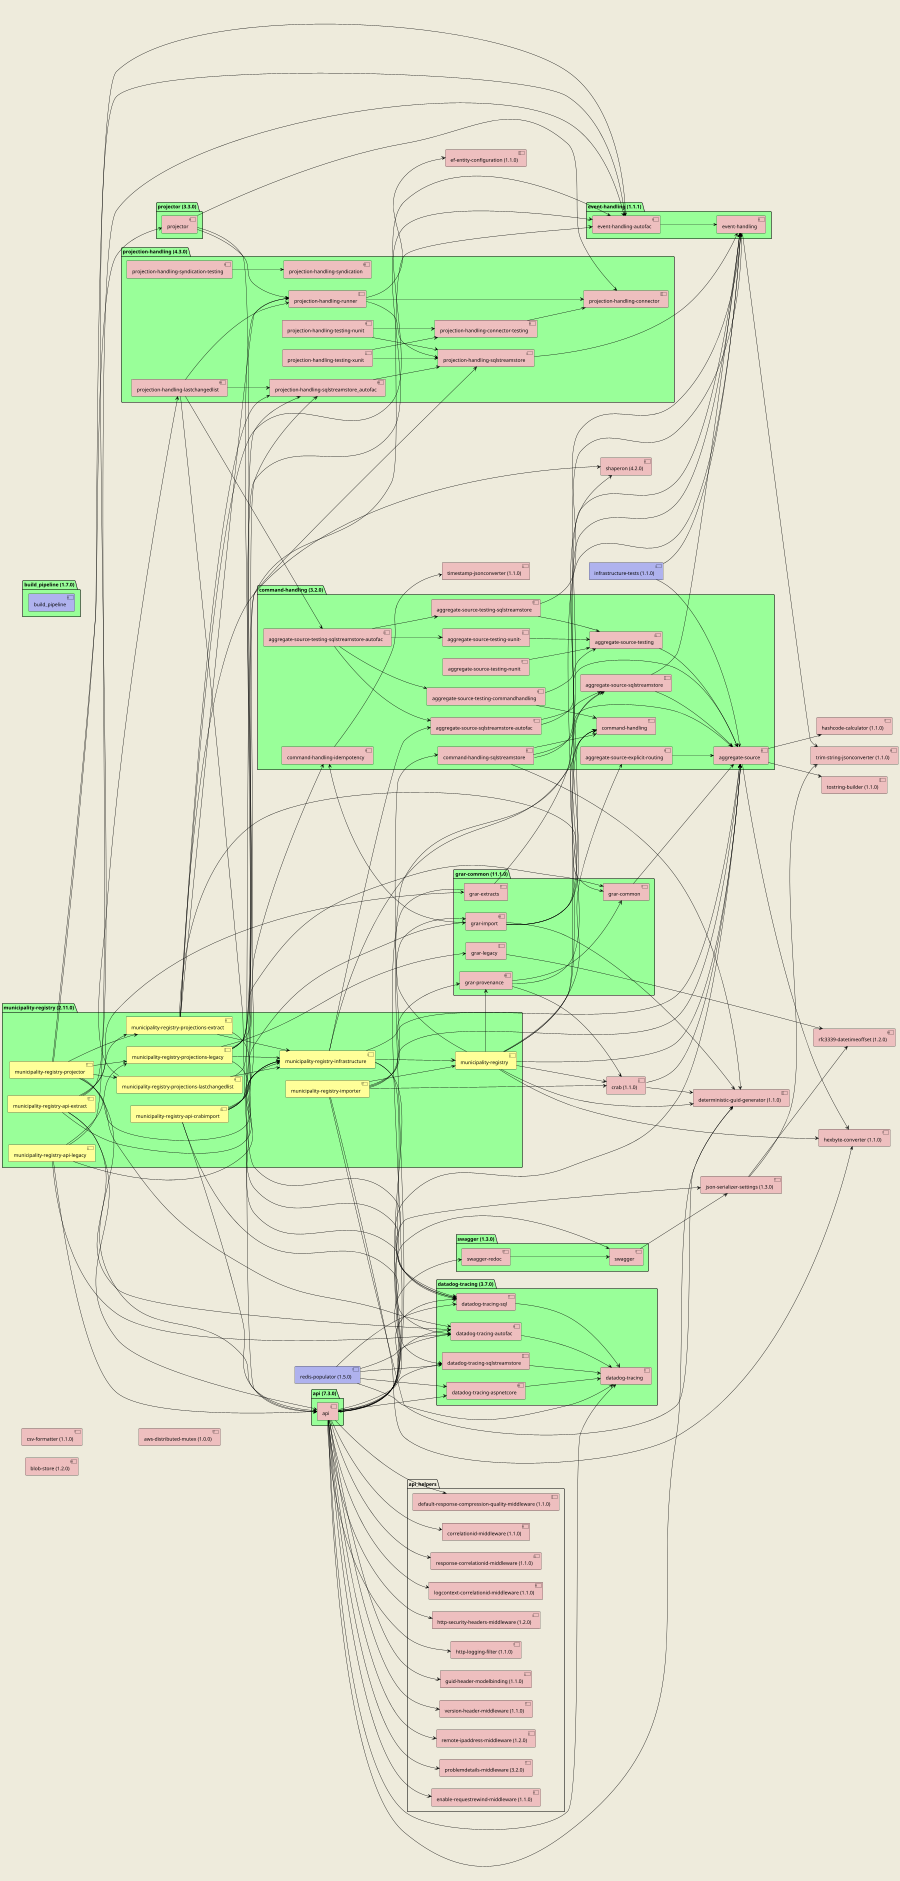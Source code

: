 @startuml Component Dependencies

hide stereotype
'skinparam linetype ortho
skinparam backgroundColor #EEEBDC
'skinparam handwritten true
scale 900 width
left to right direction

skinparam {
  note {
    borderColor black
    backgroundColor #FAF0E6
  }

  usecase {
    arrowColor black
  }

  component {
    borderColor black
    backgroundColor #9dd7fb
    fontColor #444
  }
}

skinparam component<<tool>> {
  backgroundColor #AFB2EE
  fontColor black
}

skinparam component<<library>> {
  backgroundColor #EEBFBF
  fontColor black
}

skinparam component<<registry>> {
  backgroundColor #FFFF99
  fontColor black
}

skinparam package<<nuget>> {
  backgroundColor #99FF99
}

'.NET Core 2.2.6
'.NET Core SDK 2.2.401

package build_pipeline_sln as "build_pipeline (1.7.0)"<<nuget>> {
  'https://github.com/Informatievlaanderen/build-pipeline
  'Contains generic files for all Basisregisters Vlaanderen pipelines.
  component build_pipeline as "build_pipeline"<<tool>>
}

component tostring_builder as "tostring-builder (1.1.0)"<<library>>
'https://github.com/Informatievlaanderen/tostring-builder
'Easily customize ToString of objects.

component timestamp_jsonconverter as "timestamp-jsonconverter (1.1.0)"<<library>>
'https://github.com/Informatievlaanderen/timestamp-jsonconverter
'JSON.NET converter for parsing timestamps in Zulu time.

component csv_formatter as "csv-formatter (1.1.0)"<<library>>
'https://github.com/Informatievlaanderen/csv-formatter
'ASP.NET Core MVC CSV formatter.

component trim_string_jsonconverter as "trim-string-jsonconverter (1.1.0)"<<library>>
'https://github.com/Informatievlaanderen/trim-string-jsonconverter
'JSON.NET converter for trimming and removing duplicate spaces in strings.

component deterministic_guid_generator as "deterministic-guid-generator (1.1.0)"<<library>>
'https://github.com/Informatievlaanderen/deterministic-guid-generator
'Create a deterministic GUID based on namespace Guid, a string and an optional version.

component hexbyte_converter as "hexbyte-converter (1.1.0)"<<library>>
'https://github.com/Informatievlaanderen/hexbyte-converter
'Easily convert between byte array and hex strings.

component hashcode_calculator as "hashcode-calculator (1.1.0)"<<library>>
'https://github.com/Informatievlaanderen/hashcode-calculator
'Calculates hashcode based on given fields.

package api_helpers <<Rectangle>> {
  component default_response_compression_quality_middleware as "default-response-compression-quality-middleware (1.1.0)"<<library>>
  'https://github.com/Informatievlaanderen/default-response-compression-quality-middleware
  'ASP.NET Core MVC Middleware to define default compression quality priorities.

  component correlationid_middleware as "correlationid-middleware (1.1.0)"<<library>>
  'https://github.com/Informatievlaanderen/correlationid-middleware
  'Middleware component which adds a correlation id as a claim for the user on the request context.

  component response_correlationid_middleware as "response-correlationid-middleware (1.1.0)"<<library>>
  'https://github.com/Informatievlaanderen/response-correlationid-middleware
  'ASP.NET Core MVC Middleware to add an 'x-correlation-id' header to all responses.

  component logcontext_correlationid_middleware as "logcontext-correlationid-middleware (1.1.0)"<<library>>
  'https://github.com/Informatievlaanderen/logcontext-correlationid-middleware
  'Middleware component which adds the correlation id to the Serilog LogContext.

  component http_security_headers_middleware as "http-security-headers-middleware (1.2.0)"<<library>>
  'https://github.com/Informatievlaanderen/http-security-headers-middleware
  'Middleware component which replaces and adds common security related http headers.

  component http_logging_filter as "http-logging-filter (1.1.0)"<<library>>
  'https://github.com/Informatievlaanderen/http-logging-filter
  'A filter which logs HTTP calls. By default logs POST and PUT.

  component guid_header_modelbinding as "guid-header-modelbinding (1.1.0)"<<library>>
  'https://github.com/Informatievlaanderen/guid-header-modelbinding
  'An MVC ModelBinder for GUID type or GUID as string, which also looks in the header.

  component version_header_middleware as "version-header-middleware (1.1.0)"<<library>>
  'https://github.com/Informatievlaanderen/version-header-middleware
  'ASP.NET Core MVC Middleware to add a 'x-basisregister-version' header to the response containing the assembly version.

  component remote_ipaddress_middleware as "remote-ipaddress-middleware (1.2.0)"<<library>>
  'https://github.com/Informatievlaanderen/remote-ipaddress-middleware
  'Middleware component which adds a the remote IP id as a claim for the user on the request context.

  component problemdetails_middleware as "problemdetails-middleware (3.2.0)"<<library>>
  'https://github.com/Informatievlaanderen/problemdetails-middleware
  'Error handling middleware, using RFC7807.

  component enable_requestrewind_middleware as "enable-requestrewind-middleware (1.1.0)"<<library>>
  'https://github.com/Informatievlaanderen/enable-requestrewind-middleware
  'Middleware component which enables rewinding of requests in order to help other middlewares.
}

component ef_entity_configuration as "ef-entity-configuration (1.1.0)"<<library>>
'https://github.com/Informatievlaanderen/ef-entity-configuration
'Auto discover IEntityTypeConfiguration classes.

component blob_store as "blob-store (1.2.0)"<<library>>
'https://github.com/Informatievlaanderen/blob-store
'Blob storage abstraction for SQL Server, AWSS3, Memory.

component shaperon as "shaperon (4.2.0)"<<library>>
'https://github.com/Informatievlaanderen/shaperon
'Lightweight dbase and shape record handling.

component aws_distributed_mutex as "aws-distributed-mutex (1.0.0)"<<library>>
'https://github.com/Informatievlaanderen/aws-distributed-mutex
'A distributed lock (mutex) implementation for AWS using DynamoDB.

'TODO: Fix build and update version number
component rfc3339_datetimeoffset as "rfc3339-datetimeoffset (1.2.0)"<<library>>
'https://github.com/Informatievlaanderen/rfc3339-datetimeoffset
'RFC 3339 DateTimeOffset.

package datadog_tracing_sln as "datadog-tracing (3.7.0)"<<nuget>> {
  'https://github.com/Informatievlaanderen/datadog-tracing
  'A C# Implementation of Data Dog Tracing

  component datadog_tracing as "datadog-tracing"<<library>>
  component datadog_tracing_aspnetcore as "datadog-tracing-aspnetcore"<<library>>
  component datadog_tracing_sql as "datadog-tracing-sql"<<library>>
  component datadog_tracing_sqlstreamstore as "datadog-tracing-sqlstreamstore"<<library>>
  component datadog_tracing_autofac as "datadog-tracing-autofac"<<library>>

  datadog_tracing_autofac --> datadog_tracing
  datadog_tracing_aspnetcore --> datadog_tracing
  datadog_tracing_sql --> datadog_tracing
  datadog_tracing_sqlstreamstore --> datadog_tracing
}

package event_handling_sln as "event-handling (1.1.1)"<<nuget>> {
  'https://github.com/Informatievlaanderen/event-handling
  'Lightweight event handling infrastructure.

  component event_handling as "event-handling"<<library>>
  component event_handling_autofac as "event-handling-autofac"<<library>>

  event_handling --> trim_string_jsonconverter
  event_handling_autofac --> event_handling
}

package command_handling_sln as "command-handling (3.2.0)"<<nuget>> {
  'https://github.com/Informatievlaanderen/command-handling
  'Lightweight infrastructure for doing command handling and eventsourcing using aggregates.

  component aggregate_source as "aggregate-source"<<library>>
  component aggregate_source_explicit_routing as "aggregate-source-explicit-routing"<<library>>
  component aggregate_source_sqlstreamstore as "aggregate-source-sqlstreamstore"<<library>>
  component aggregate_source_sqlstreamstore_autofac as "aggregate-source-sqlstreamstore-autofac"<<library>>
  component aggregate_source_testing as "aggregate-source-testing"<<library>>
  component aggregate_source_testing_commandhandling as "aggregate-source-testing-commandhandling"<<library>>
  component aggregate_source_testing_nunit as "aggregate-source-testing-nunit"<<library>>
  component aggregate_source_testing_sqlstreamstore as "aggregate-source-testing-sqlstreamstore"<<library>>
  component aggregate_source_testing_sqlstreamstore_autofac as "aggregate-source-testing-sqlstreamstore-autofac"<<library>>
  component aggregate_source_testing_xunit as "aggregate-source-testing-xunit-"<<library>>

  component command_handling as "command-handling"<<library>>
  component command_handling_sqlstreamstore as "command-handling-sqlstreamstore"<<library>>
  component command_handling_idempotency as "command-handling-idempotency"<<library>>

  aggregate_source --> hashcode_calculator
  aggregate_source --> hexbyte_converter
  aggregate_source --> tostring_builder

  aggregate_source_explicit_routing --> aggregate_source

  aggregate_source_sqlstreamstore --> aggregate_source
  aggregate_source_sqlstreamstore --> event_handling

  aggregate_source_sqlstreamstore_autofac --> aggregate_source
  aggregate_source_sqlstreamstore_autofac --> aggregate_source_sqlstreamstore

  aggregate_source_testing --> aggregate_source

  aggregate_source_testing_commandhandling --> aggregate_source_testing
  aggregate_source_testing_commandhandling --> command_handling

  aggregate_source_testing_nunit --> aggregate_source_testing

  aggregate_source_testing_sqlstreamstore --> aggregate_source_testing
  aggregate_source_testing_sqlstreamstore --> event_handling

  aggregate_source_testing_sqlstreamstore_autofac --> aggregate_source_testing_xunit
  aggregate_source_testing_sqlstreamstore_autofac --> aggregate_source_testing_commandhandling
  aggregate_source_testing_sqlstreamstore_autofac --> aggregate_source_testing_sqlstreamstore
  aggregate_source_testing_sqlstreamstore_autofac --> aggregate_source_sqlstreamstore_autofac

  aggregate_source_testing_xunit --> aggregate_source_testing

  command_handling_idempotency --> timestamp_jsonconverter

  command_handling_sqlstreamstore --> command_handling
  command_handling_sqlstreamstore --> aggregate_source
  command_handling_sqlstreamstore --> event_handling
  command_handling_sqlstreamstore --> deterministic_guid_generator
}

component json_serializer_settings as "json-serializer-settings (1.3.0)"<<library>>
'https://github.com/Informatievlaanderen/json-serializer-settings
'Default Json.NET serializer settings.
json_serializer_settings --> trim_string_jsonconverter
json_serializer_settings --> rfc3339_datetimeoffset

package projection_handling_sln as "projection-handling (4.3.0)"<<nuget>> {
  'https://github.com/Informatievlaanderen/projection-handling
  'Lightweight projection handling infrastructure.

  component projection_handling_connector as "projection-handling-connector"<<library>>
  component projection_handling_connector_testing as "projection-handling-connector-testing"<<library>>
  component projection_handling_lastchangedlist as "projection-handling-lastchangedlist"<<library>>
  component projection_handling_runner as "projection-handling-runner"<<library>>
  component projection_handling_sqlstreamstore as "projection-handling-sqlstreamstore"<<library>>
  component projection_handling_sqlstreamstore_autofac as "projection-handling-sqlstreamstore_autofac"<<library>>
  component projection_handling_syndication as "projection-handling-syndication"<<library>>
  component projection_handling_syndication_testing as "projection-handling-syndication-testing"<<library>>
  component projection_handling_testing_nunit as "projection-handling-testing-nunit"<<library>>
  component projection_handling_testing_xunit as "projection-handling-testing-xunit"<<library>>

  projection_handling_connector_testing --> projection_handling_connector

  projection_handling_lastchangedlist --> projection_handling_runner
  projection_handling_lastchangedlist --> projection_handling_sqlstreamstore_autofac
  projection_handling_lastchangedlist --> aggregate_source_testing_sqlstreamstore_autofac
  projection_handling_lastchangedlist --> datadog_tracing_sql

  projection_handling_runner --> projection_handling_connector
  projection_handling_runner --> projection_handling_sqlstreamstore
  projection_handling_runner --> ef_entity_configuration

  projection_handling_sqlstreamstore --> event_handling

  projection_handling_sqlstreamstore_autofac --> projection_handling_sqlstreamstore

  projection_handling_syndication_testing --> projection_handling_syndication

  projection_handling_testing_nunit --> projection_handling_connector_testing
  projection_handling_testing_nunit --> projection_handling_sqlstreamstore

  projection_handling_testing_xunit --> projection_handling_connector_testing
  projection_handling_testing_xunit --> projection_handling_sqlstreamstore
}

package swagger_sln as "swagger (1.3.0)"<<nuget>> {
  'https://github.com/Informatievlaanderen/swagger
  'Swagger and ReDoc Helpers.
  component swagger as "swagger"<<library>>
  component swagger_redoc as "swagger-redoc"<<library>>

  'TODO: Check if this is actually needed?
  swagger --> json_serializer_settings
  swagger_redoc --> swagger
}

component redis_populator as "redis-populator (1.5.0)"<<tool>>
'https://github.com/Informatievlaanderen/redis-populator
'Populate a Redis cache based on a list of URLs.
redis_populator --> datadog_tracing
redis_populator --> datadog_tracing_aspnetcore
redis_populator --> datadog_tracing_sql
redis_populator --> datadog_tracing_sqlstreamstore
redis_populator --> datadog_tracing_autofac

component infrastructure_tests as "infrastructure-tests (1.1.0)"<<tool>>
'https://github.com/Informatievlaanderen/infrastructure-tests
'Infrastructure unit-tests to validate assemblies.
infrastructure_tests --> aggregate_source
infrastructure_tests --> event_handling

package api_sln as "api (7.3.0)"<<nuget>> {
  'https://github.com/Informatievlaanderen/api
  'Common API infrastructure and helpers.

  component api as "api"<<library>>

  api --> aggregate_source
  api --> guid_header_modelbinding
  api --> http_logging_filter
  api --> json_serializer_settings
  api --> correlationid_middleware
  api --> logcontext_correlationid_middleware
  api --> response_correlationid_middleware
  api --> http_security_headers_middleware
  api --> remote_ipaddress_middleware
  api --> version_header_middleware
  api --> default_response_compression_quality_middleware
  api --> enable_requestrewind_middleware
  api --> swagger
  api --> swagger_redoc
  api --> datadog_tracing
  api --> datadog_tracing_aspnetcore
  api --> datadog_tracing_autofac
  api --> datadog_tracing_sql
  api --> datadog_tracing_sqlstreamstore
  api --> event_handling
  api --> problemdetails_middleware
  api --> deterministic_guid_generator
}

component crab as "crab (1.1.0)"<<library>>
'https://github.com/Informatievlaanderen/crab
'Common Crab functionality
crab --> aggregate_source
crab --> deterministic_guid_generator

package grar_common_sln as "grar-common (11.1.0)"<<nuget>> {
  'https://github.com/Informatievlaanderen/api
  'Common API infrastructure and helpers.

  component grar_common as "grar-common"<<library>>
  component grar_extracts as "grar-extracts"<<library>>
  component grar_import as "grar-import"<<library>>
  component grar_legacy as "grar-legacy"<<library>>
  component grar_provenance as "grar-provenance"<<library>>

  grar_common --> aggregate_source

  grar_extracts --> api
  grar_extracts --> shaperon

  grar_import --> aggregate_source_sqlstreamstore
  grar_import --> command_handling
  grar_import --> command_handling_idempotency
  grar_import --> event_handling
  grar_import --> deterministic_guid_generator

  grar_legacy--> rfc3339_datetimeoffset

  grar_provenance --> grar_common
  grar_provenance --> crab
  grar_provenance --> command_handling
}

package projector_sln as "projector (3.3.0)"<<nuget>> {
  'https://github.com/Informatievlaanderen/projector
  'Generic projection runner infrastructure.

  component projector as "projector"<<library>>

  projector --> api
  projector --> projection_handling_runner
  projector --> projection_handling_connector
}

package municipality_registry_sln as "municipality-registry (2.11.0)"<<nuget>> {
'https://github.com/Informatievlaanderen/municipality-registry
'Reference municipality registry.

  component municipality_registry as "municipality-registry"<<registry>>
  component municipality_registry_api_crabimport as "municipality-registry-api-crabimport"<<registry>>
  component municipality_registry_api_extract as "municipality-registry-api-extract"<<registry>>
  component municipality_registry_api_legacy as "municipality-registry-api-legacy"<<registry>>
  component municipality_registry_projections_extract as "municipality-registry-projections-extract"<<registry>>
  component municipality_registry_projections_lastchangedlist as "municipality-registry-projections-lastchangedlist"<<registry>>
  component municipality_registry_projections_legacy as "municipality-registry-projections-legacy"<<registry>>
  component municipality_registry_projector as "municipality-registry-projector"<<registry>>

  component municipality_registry_infrastructure as "municipality-registry-infrastructure"<<registry>>
  component municipality_registry_importer as "municipality-registry-importer"<<registry>>

  municipality_registry_api_crabimport --> municipality_registry_infrastructure
  municipality_registry_api_crabimport --> api
  municipality_registry_api_crabimport --> command_handling_idempotency
  municipality_registry_api_crabimport --> datadog_tracing_autofac
  municipality_registry_api_crabimport --> event_handling_autofac
  municipality_registry_api_crabimport --> projection_handling_sqlstreamstore_autofac
  municipality_registry_api_crabimport --> grar_import

  municipality_registry_api_extract --> municipality_registry_infrastructure
  municipality_registry_api_extract --> municipality_registry_projections_extract
  municipality_registry_api_extract --> api
  municipality_registry_api_extract --> datadog_tracing_autofac
  municipality_registry_api_extract --> event_handling_autofac
  municipality_registry_api_extract --> grar_extracts

  municipality_registry_api_legacy --> municipality_registry_infrastructure
  municipality_registry_api_legacy --> municipality_registry_projections_legacy
  municipality_registry_api_legacy --> api
  municipality_registry_api_legacy --> datadog_tracing_autofac
  municipality_registry_api_legacy --> event_handling_autofac

  municipality_registry_importer --> municipality_registry
  municipality_registry_importer --> aggregate_source
  municipality_registry_importer --> crab
  municipality_registry_importer --> deterministic_guid_generator
  municipality_registry_importer --> hexbyte_converter
  municipality_registry_importer --> grar_import
  municipality_registry_importer --> grar_provenance

  municipality_registry_infrastructure --> municipality_registry
  municipality_registry_infrastructure --> aggregate_source
  municipality_registry_infrastructure --> aggregate_source_sqlstreamstore
  municipality_registry_infrastructure --> aggregate_source_sqlstreamstore_autofac
  municipality_registry_infrastructure --> datadog_tracing_sqlstreamstore
  municipality_registry_infrastructure --> datadog_tracing_sql

  municipality_registry_projections_extract --> municipality_registry_infrastructure
  municipality_registry_projections_extract --> event_handling_autofac
  municipality_registry_projections_extract --> datadog_tracing_sql
  municipality_registry_projections_extract --> projection_handling_runner
  municipality_registry_projections_extract --> projection_handling_sqlstreamstore_autofac
  municipality_registry_projections_extract --> shaperon
  municipality_registry_projections_extract --> grar_common

  municipality_registry_projections_lastchangedlist --> municipality_registry_infrastructure
  municipality_registry_projections_lastchangedlist --> projection_handling_lastchangedlist
  municipality_registry_projections_lastchangedlist --> projection_handling_sqlstreamstore

  municipality_registry_projections_legacy --> municipality_registry_infrastructure
  municipality_registry_projections_legacy --> event_handling_autofac
  municipality_registry_projections_legacy --> datadog_tracing_sql
  municipality_registry_projections_legacy --> projection_handling_runner
  municipality_registry_projections_legacy --> projection_handling_sqlstreamstore_autofac
  municipality_registry_projections_legacy --> grar_common
  municipality_registry_projections_legacy --> grar_legacy

  municipality_registry_projector --> municipality_registry_infrastructure
  municipality_registry_projector --> municipality_registry_projections_extract
  municipality_registry_projector --> municipality_registry_projections_lastchangedlist
  municipality_registry_projector --> municipality_registry_projections_legacy
  municipality_registry_projector --> api
  municipality_registry_projector --> event_handling_autofac
  municipality_registry_projector --> datadog_tracing_autofac
  municipality_registry_projector --> projector

  municipality_registry --> aggregate_source
  municipality_registry --> aggregate_source_explicit_routing
  municipality_registry --> crab
  municipality_registry --> command_handling
  municipality_registry --> command_handling_sqlstreamstore
  municipality_registry --> event_handling
  municipality_registry --> deterministic_guid_generator
  municipality_registry --> hexbyte_converter
  municipality_registry --> grar_provenance
}

'component postal_registry as "postal-registry"<<registry>>
'component streetname_registry as "streetname-registry"<<registry>>
'component address_registry as "address-registry"<<registry>>
'component building_registry as "building-registry"<<registry>>
'component parcel_registry as "parcel-registry"<<registry>>
'component publicservice_registry as "publicservice-registry"<<registry>>
'component organisation_registry as "organisation-registry"<<registry>>
'component road_registry as "road-registry"<<registry>>

'component public_api as "public-api"<<registry>>

'poc-crab-edit
'sqlstreamstore-s3-backup

'component aws_infrastructure as "aws-infrastructure"<<tool>>
'aws_infrastructure --> public_api
'aws_infrastructure --> municipality_registry
'aws_infrastructure --> postal_registry
'aws_infrastructure --> streetname_registry
'aws_infrastructure --> address_registry
'aws_infrastructure --> building_registry
'aws_infrastructure --> parcel_registry
'aws_infrastructure --> publicservice_registry


' event_handling_autofac -[hidden]> command_handling_sln
' projection_handling_sln -[hidden]> command_handling_sln
' grar_common_sln -[hidden]> command_handling_sln
' datadog_tracing_sln -[hidden]> grar_common_sln

@enduml

